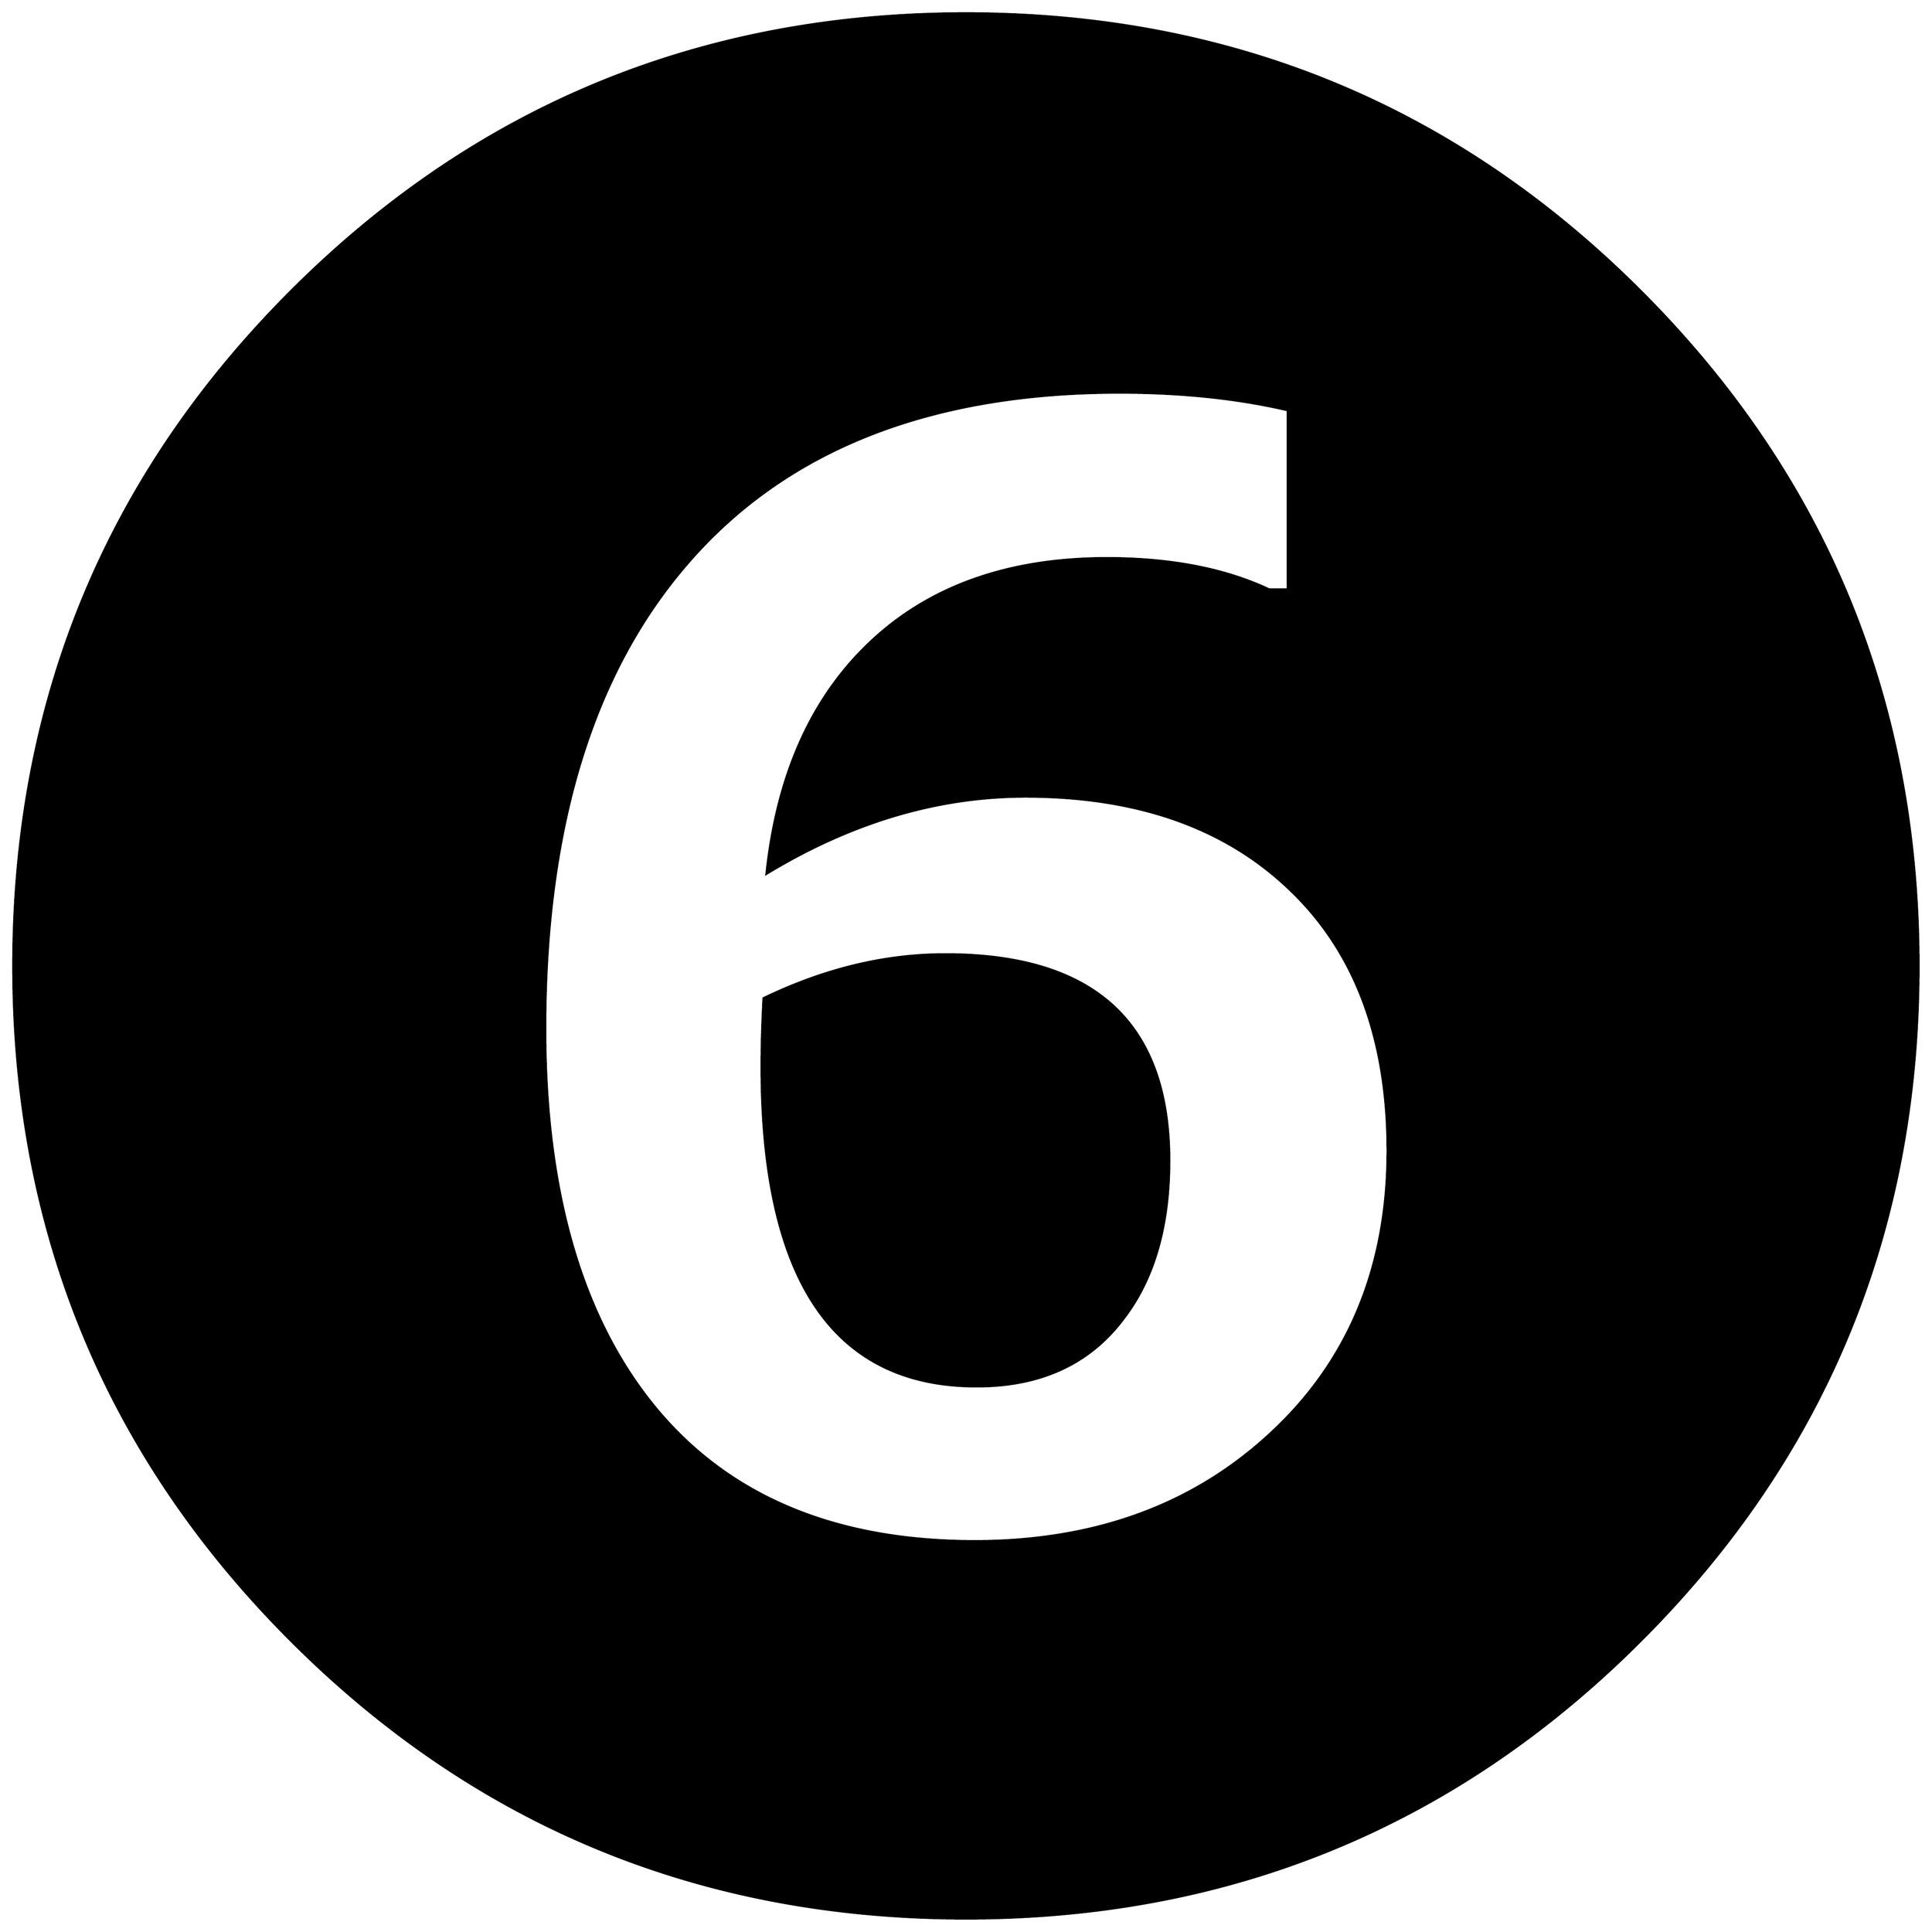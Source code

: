 


\begin{tikzpicture}[y=0.80pt, x=0.80pt, yscale=-1.0, xscale=1.0, inner sep=0pt, outer sep=0pt]
\begin{scope}[shift={(100.0,1706.0)},nonzero rule]
  \path[draw=.,fill=.,line width=1.600pt] (1998.0,-582.0) ..
    controls (1998.0,-311.333) and (1903.333,-81.333) ..
    (1714.0,108.0) .. controls (1524.667,297.333) and (1294.667,392.0)
    .. (1024.0,392.0) .. controls (753.333,392.0) and
    (523.333,297.333) .. (334.0,108.0) .. controls (144.667,-81.333) and
    (50.0,-311.333) .. (50.0,-582.0) .. controls (50.0,-852.667) and
    (144.667,-1082.667) .. (334.0,-1272.0) .. controls
    (523.333,-1461.333) and (753.333,-1556.0) .. (1024.0,-1556.0) ..
    controls (1294.667,-1556.0) and (1524.667,-1461.333) ..
    (1714.0,-1272.0) .. controls (1903.333,-1082.667) and
    (1998.0,-852.667) .. (1998.0,-582.0) -- cycle(1455.0,-393.0)
    .. controls (1455.0,-507.0) and (1422.0,-595.667) ..
    (1356.0,-659.0) .. controls (1290.0,-723.0) and
    (1199.667,-755.0) .. (1085.0,-755.0) .. controls
    (995.0,-755.0) and (906.667,-728.667) .. (820.0,-676.0) ..
    controls (830.667,-777.333) and (866.0,-856.333) .. (926.0,-913.0)
    .. controls (986.667,-970.333) and (1067.333,-999.0) ..
    (1168.0,-999.0) .. controls (1233.333,-999.0) and
    (1288.667,-988.333) .. (1334.0,-967.0) -- (1353.0,-967.0) --
    (1353.0,-1150.0) .. controls (1301.667,-1162.0) and
    (1244.333,-1168.0) .. (1181.0,-1168.0) .. controls
    (983.667,-1168.0) and (834.667,-1107.667) .. (734.0,-987.0) ..
    controls (640.667,-875.667) and (594.0,-719.333) .. (594.0,-518.0)
    .. controls (594.0,-361.333) and (627.0,-238.0) ..
    (693.0,-148.0) .. controls (768.333,-45.333) and (881.667,6.0) ..
    (1033.0,6.0) .. controls (1154.333,6.0) and (1254.333,-30.0) ..
    (1333.0,-102.0) .. controls (1414.333,-176.0) and
    (1455.0,-273.0) .. (1455.0,-393.0) -- cycle(1232.0,-383.0)
    .. controls (1232.0,-315.667) and (1216.333,-261.667) ..
    (1185.0,-221.0) .. controls (1150.333,-175.0) and
    (1100.333,-152.0) .. (1035.0,-152.0) .. controls
    (888.333,-152.0) and (815.0,-261.0) .. (815.0,-479.0) ..
    controls (815.0,-499.667) and (815.667,-523.0) .. (817.0,-549.0)
    .. controls (879.0,-579.0) and (941.0,-594.0) ..
    (1003.0,-594.0) .. controls (1155.667,-594.0) and
    (1232.0,-523.667) .. (1232.0,-383.0) -- cycle;
\end{scope}

\end{tikzpicture}

